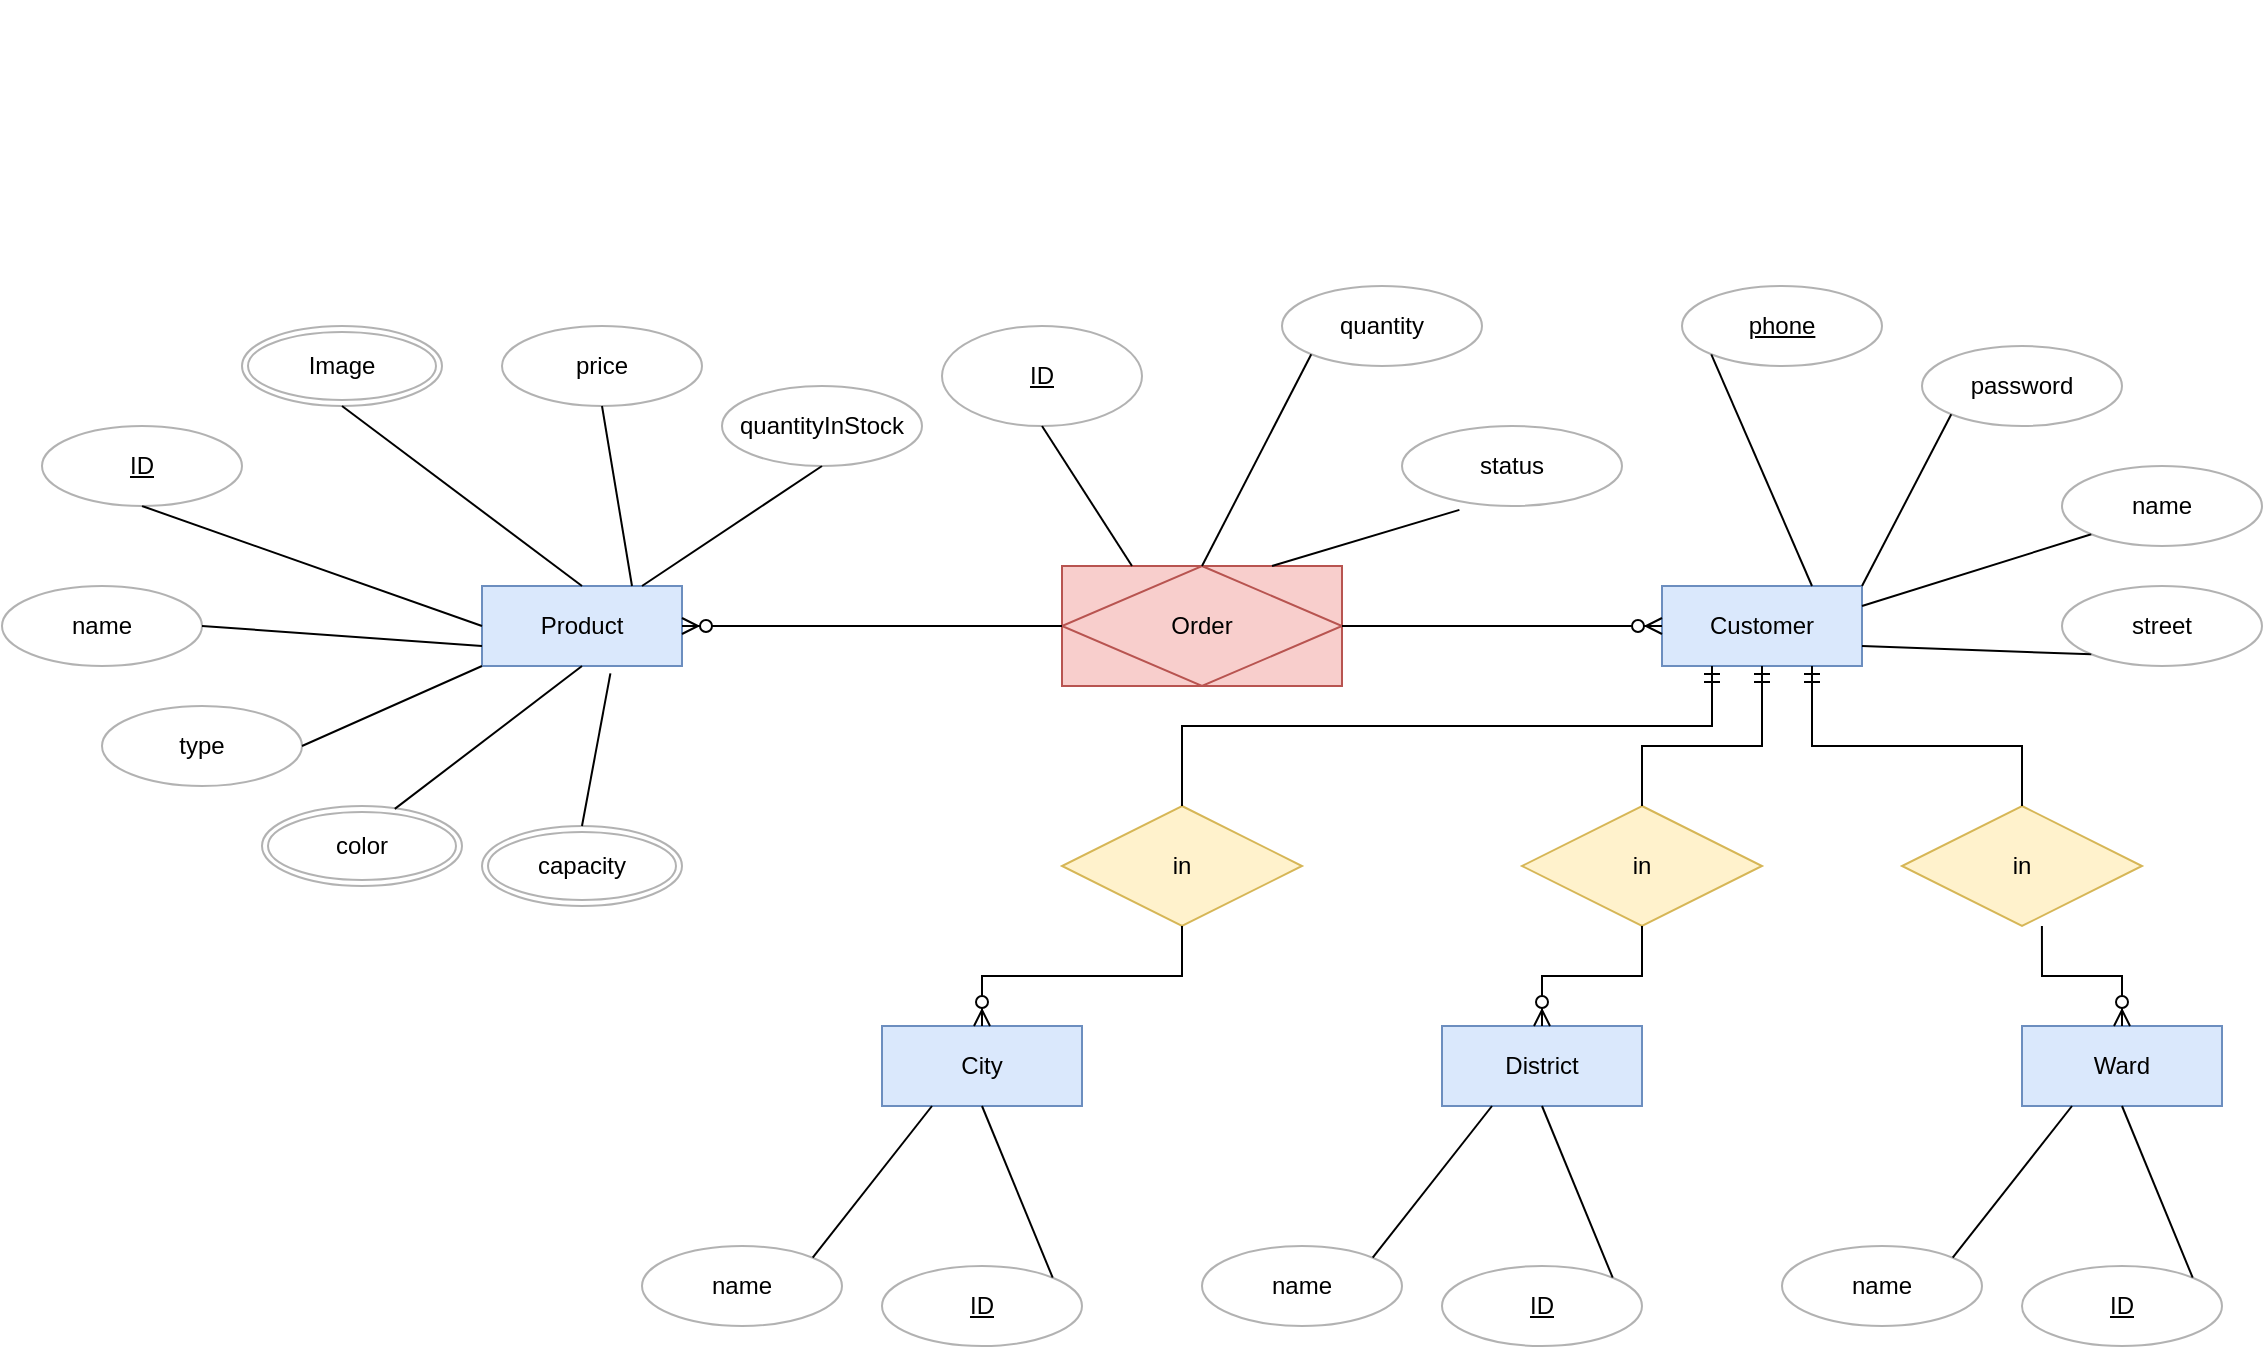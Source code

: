 <mxfile version="15.4.0" type="device"><diagram id="C5RBs43oDa-KdzZeNtuy" name="Page-1"><mxGraphModel dx="1008" dy="482" grid="1" gridSize="10" guides="1" tooltips="1" connect="1" arrows="1" fold="1" page="1" pageScale="1" pageWidth="2339" pageHeight="3300" math="0" shadow="0"><root><mxCell id="WIyWlLk6GJQsqaUBKTNV-0"/><mxCell id="WIyWlLk6GJQsqaUBKTNV-1" parent="WIyWlLk6GJQsqaUBKTNV-0"/><mxCell id="3ixAgH2K0QiZZUKwVxzr-0" value="Product&lt;br&gt;" style="whiteSpace=wrap;html=1;align=center;fillColor=#dae8fc;strokeColor=#6c8ebf;" parent="WIyWlLk6GJQsqaUBKTNV-1" vertex="1"><mxGeometry x="490" y="420" width="100" height="40" as="geometry"/></mxCell><mxCell id="3ixAgH2K0QiZZUKwVxzr-1" value="Customer" style="whiteSpace=wrap;html=1;align=center;fillColor=#dae8fc;strokeColor=#6c8ebf;" parent="WIyWlLk6GJQsqaUBKTNV-1" vertex="1"><mxGeometry x="1080" y="420" width="100" height="40" as="geometry"/></mxCell><mxCell id="3ixAgH2K0QiZZUKwVxzr-2" value="Order" style="shape=associativeEntity;whiteSpace=wrap;html=1;align=center;fillColor=#f8cecc;strokeColor=#b85450;" parent="WIyWlLk6GJQsqaUBKTNV-1" vertex="1"><mxGeometry x="780" y="410" width="140" height="60" as="geometry"/></mxCell><mxCell id="BC1VQ_w1uPxkMKe1WOcr-23" value="" style="edgeStyle=entityRelationEdgeStyle;fontSize=12;html=1;endArrow=ERzeroToMany;endFill=1;rounded=0;exitX=1;exitY=0.5;exitDx=0;exitDy=0;entryX=0;entryY=0.5;entryDx=0;entryDy=0;" parent="WIyWlLk6GJQsqaUBKTNV-1" source="3ixAgH2K0QiZZUKwVxzr-2" target="3ixAgH2K0QiZZUKwVxzr-1" edge="1"><mxGeometry width="100" height="100" relative="1" as="geometry"><mxPoint x="940" y="640" as="sourcePoint"/><mxPoint x="1040" y="540" as="targetPoint"/></mxGeometry></mxCell><mxCell id="BC1VQ_w1uPxkMKe1WOcr-24" value="" style="edgeStyle=entityRelationEdgeStyle;fontSize=12;html=1;endArrow=ERzeroToMany;endFill=1;rounded=0;entryX=1;entryY=0.5;entryDx=0;entryDy=0;exitX=0;exitY=0.5;exitDx=0;exitDy=0;" parent="WIyWlLk6GJQsqaUBKTNV-1" source="3ixAgH2K0QiZZUKwVxzr-2" target="3ixAgH2K0QiZZUKwVxzr-0" edge="1"><mxGeometry width="100" height="100" relative="1" as="geometry"><mxPoint x="660" y="440" as="sourcePoint"/><mxPoint x="1040" y="540" as="targetPoint"/></mxGeometry></mxCell><mxCell id="BC1VQ_w1uPxkMKe1WOcr-25" value="Image" style="ellipse;shape=doubleEllipse;margin=3;whiteSpace=wrap;html=1;align=center;opacity=30;" parent="WIyWlLk6GJQsqaUBKTNV-1" vertex="1"><mxGeometry x="370" y="290" width="100" height="40" as="geometry"/></mxCell><mxCell id="BC1VQ_w1uPxkMKe1WOcr-30" value="" style="endArrow=none;html=1;rounded=0;entryX=0.5;entryY=0;entryDx=0;entryDy=0;exitX=0.5;exitY=1;exitDx=0;exitDy=0;" parent="WIyWlLk6GJQsqaUBKTNV-1" source="BC1VQ_w1uPxkMKe1WOcr-25" target="3ixAgH2K0QiZZUKwVxzr-0" edge="1"><mxGeometry relative="1" as="geometry"><mxPoint x="370" y="390" as="sourcePoint"/><mxPoint x="530" y="390" as="targetPoint"/></mxGeometry></mxCell><mxCell id="BC1VQ_w1uPxkMKe1WOcr-36" value="" style="endArrow=none;html=1;rounded=0;entryX=0;entryY=0.5;entryDx=0;entryDy=0;exitX=0.5;exitY=1;exitDx=0;exitDy=0;" parent="WIyWlLk6GJQsqaUBKTNV-1" source="BC1VQ_w1uPxkMKe1WOcr-37" target="3ixAgH2K0QiZZUKwVxzr-0" edge="1"><mxGeometry relative="1" as="geometry"><mxPoint x="370" y="360" as="sourcePoint"/><mxPoint x="410" y="450.0" as="targetPoint"/></mxGeometry></mxCell><mxCell id="BC1VQ_w1uPxkMKe1WOcr-37" value="ID" style="ellipse;whiteSpace=wrap;html=1;align=center;fontStyle=4;opacity=30;" parent="WIyWlLk6GJQsqaUBKTNV-1" vertex="1"><mxGeometry x="270" y="340" width="100" height="40" as="geometry"/></mxCell><mxCell id="BC1VQ_w1uPxkMKe1WOcr-38" value="" style="endArrow=none;html=1;rounded=0;entryX=0.75;entryY=0;entryDx=0;entryDy=0;exitX=0.5;exitY=1;exitDx=0;exitDy=0;" parent="WIyWlLk6GJQsqaUBKTNV-1" source="BC1VQ_w1uPxkMKe1WOcr-40" target="3ixAgH2K0QiZZUKwVxzr-0" edge="1"><mxGeometry relative="1" as="geometry"><mxPoint x="640" y="280" as="sourcePoint"/><mxPoint x="780" y="360.0" as="targetPoint"/></mxGeometry></mxCell><mxCell id="BC1VQ_w1uPxkMKe1WOcr-40" value="price" style="ellipse;whiteSpace=wrap;html=1;align=center;opacity=30;" parent="WIyWlLk6GJQsqaUBKTNV-1" vertex="1"><mxGeometry x="500" y="290" width="100" height="40" as="geometry"/></mxCell><mxCell id="BC1VQ_w1uPxkMKe1WOcr-41" value="" style="endArrow=none;html=1;rounded=0;entryX=0;entryY=1;entryDx=0;entryDy=0;exitX=1;exitY=0.5;exitDx=0;exitDy=0;" parent="WIyWlLk6GJQsqaUBKTNV-1" source="BC1VQ_w1uPxkMKe1WOcr-43" target="3ixAgH2K0QiZZUKwVxzr-0" edge="1"><mxGeometry relative="1" as="geometry"><mxPoint x="390" y="530" as="sourcePoint"/><mxPoint x="530" y="610.0" as="targetPoint"/></mxGeometry></mxCell><mxCell id="BC1VQ_w1uPxkMKe1WOcr-43" value="type" style="ellipse;whiteSpace=wrap;html=1;align=center;opacity=30;" parent="WIyWlLk6GJQsqaUBKTNV-1" vertex="1"><mxGeometry x="300" y="480" width="100" height="40" as="geometry"/></mxCell><mxCell id="BC1VQ_w1uPxkMKe1WOcr-44" value="" style="endArrow=none;html=1;rounded=0;entryX=0;entryY=0.75;entryDx=0;entryDy=0;exitX=1;exitY=0.5;exitDx=0;exitDy=0;" parent="WIyWlLk6GJQsqaUBKTNV-1" source="BC1VQ_w1uPxkMKe1WOcr-45" target="3ixAgH2K0QiZZUKwVxzr-0" edge="1"><mxGeometry relative="1" as="geometry"><mxPoint x="310" y="450" as="sourcePoint"/><mxPoint x="450" y="530" as="targetPoint"/></mxGeometry></mxCell><mxCell id="BC1VQ_w1uPxkMKe1WOcr-45" value="name" style="ellipse;whiteSpace=wrap;html=1;align=center;opacity=30;" parent="WIyWlLk6GJQsqaUBKTNV-1" vertex="1"><mxGeometry x="250" y="420" width="100" height="40" as="geometry"/></mxCell><mxCell id="BC1VQ_w1uPxkMKe1WOcr-46" value="" style="endArrow=none;html=1;rounded=0;exitX=0.5;exitY=1;exitDx=0;exitDy=0;" parent="WIyWlLk6GJQsqaUBKTNV-1" source="BC1VQ_w1uPxkMKe1WOcr-47" target="3ixAgH2K0QiZZUKwVxzr-0" edge="1"><mxGeometry relative="1" as="geometry"><mxPoint x="410" y="550" as="sourcePoint"/><mxPoint x="550" y="630" as="targetPoint"/></mxGeometry></mxCell><mxCell id="BC1VQ_w1uPxkMKe1WOcr-47" value="quantityInStock&lt;br&gt;" style="ellipse;whiteSpace=wrap;html=1;align=center;opacity=30;" parent="WIyWlLk6GJQsqaUBKTNV-1" vertex="1"><mxGeometry x="610" y="320" width="100" height="40" as="geometry"/></mxCell><mxCell id="BC1VQ_w1uPxkMKe1WOcr-48" value="" style="endArrow=none;html=1;rounded=0;entryX=0.25;entryY=0;entryDx=0;entryDy=0;exitX=0.5;exitY=1;exitDx=0;exitDy=0;" parent="WIyWlLk6GJQsqaUBKTNV-1" source="BC1VQ_w1uPxkMKe1WOcr-49" target="3ixAgH2K0QiZZUKwVxzr-2" edge="1"><mxGeometry relative="1" as="geometry"><mxPoint x="870" y="290" as="sourcePoint"/><mxPoint x="1010" y="370" as="targetPoint"/></mxGeometry></mxCell><mxCell id="BC1VQ_w1uPxkMKe1WOcr-49" value="&lt;u&gt;ID&lt;/u&gt;" style="ellipse;whiteSpace=wrap;html=1;align=center;opacity=30;" parent="WIyWlLk6GJQsqaUBKTNV-1" vertex="1"><mxGeometry x="720" y="290" width="100" height="50" as="geometry"/></mxCell><mxCell id="BC1VQ_w1uPxkMKe1WOcr-51" value="" style="endArrow=none;html=1;rounded=0;entryX=0.5;entryY=0;entryDx=0;entryDy=0;exitX=0;exitY=1;exitDx=0;exitDy=0;" parent="WIyWlLk6GJQsqaUBKTNV-1" source="BC1VQ_w1uPxkMKe1WOcr-52" target="3ixAgH2K0QiZZUKwVxzr-2" edge="1"><mxGeometry relative="1" as="geometry"><mxPoint x="960" y="320" as="sourcePoint"/><mxPoint x="1100" y="400" as="targetPoint"/></mxGeometry></mxCell><mxCell id="BC1VQ_w1uPxkMKe1WOcr-52" value="quantity" style="ellipse;whiteSpace=wrap;html=1;align=center;opacity=30;" parent="WIyWlLk6GJQsqaUBKTNV-1" vertex="1"><mxGeometry x="890" y="270" width="100" height="40" as="geometry"/></mxCell><mxCell id="BC1VQ_w1uPxkMKe1WOcr-53" value="" style="endArrow=none;html=1;rounded=0;entryX=0.75;entryY=0;entryDx=0;entryDy=0;exitX=0.261;exitY=1.048;exitDx=0;exitDy=0;exitPerimeter=0;" parent="WIyWlLk6GJQsqaUBKTNV-1" source="BC1VQ_w1uPxkMKe1WOcr-54" target="3ixAgH2K0QiZZUKwVxzr-2" edge="1"><mxGeometry relative="1" as="geometry"><mxPoint x="1050" y="340" as="sourcePoint"/><mxPoint x="1190" y="420" as="targetPoint"/></mxGeometry></mxCell><mxCell id="BC1VQ_w1uPxkMKe1WOcr-54" value="status" style="ellipse;whiteSpace=wrap;html=1;align=center;opacity=30;" parent="WIyWlLk6GJQsqaUBKTNV-1" vertex="1"><mxGeometry x="950" y="340" width="110" height="40" as="geometry"/></mxCell><mxCell id="BC1VQ_w1uPxkMKe1WOcr-58" value="" style="endArrow=none;html=1;rounded=0;entryX=0.75;entryY=0;entryDx=0;entryDy=0;exitX=0;exitY=1;exitDx=0;exitDy=0;" parent="WIyWlLk6GJQsqaUBKTNV-1" source="BC1VQ_w1uPxkMKe1WOcr-59" target="3ixAgH2K0QiZZUKwVxzr-1" edge="1"><mxGeometry relative="1" as="geometry"><mxPoint x="1344" y="330" as="sourcePoint"/><mxPoint x="1164" y="420" as="targetPoint"/></mxGeometry></mxCell><mxCell id="BC1VQ_w1uPxkMKe1WOcr-59" value="&lt;u&gt;phone&lt;/u&gt;" style="ellipse;whiteSpace=wrap;html=1;align=center;opacity=30;" parent="WIyWlLk6GJQsqaUBKTNV-1" vertex="1"><mxGeometry x="1090" y="270" width="100" height="40" as="geometry"/></mxCell><mxCell id="BC1VQ_w1uPxkMKe1WOcr-60" value="" style="endArrow=none;html=1;rounded=0;entryX=1;entryY=0;entryDx=0;entryDy=0;exitX=0;exitY=1;exitDx=0;exitDy=0;" parent="WIyWlLk6GJQsqaUBKTNV-1" source="BC1VQ_w1uPxkMKe1WOcr-61" target="3ixAgH2K0QiZZUKwVxzr-1" edge="1"><mxGeometry relative="1" as="geometry"><mxPoint x="1370" y="400" as="sourcePoint"/><mxPoint x="1190" y="490" as="targetPoint"/></mxGeometry></mxCell><mxCell id="BC1VQ_w1uPxkMKe1WOcr-61" value="password" style="ellipse;whiteSpace=wrap;html=1;align=center;opacity=30;" parent="WIyWlLk6GJQsqaUBKTNV-1" vertex="1"><mxGeometry x="1210" y="300" width="100" height="40" as="geometry"/></mxCell><mxCell id="BC1VQ_w1uPxkMKe1WOcr-62" value="" style="endArrow=none;html=1;rounded=0;entryX=1;entryY=0.25;entryDx=0;entryDy=0;exitX=0;exitY=1;exitDx=0;exitDy=0;" parent="WIyWlLk6GJQsqaUBKTNV-1" source="BC1VQ_w1uPxkMKe1WOcr-63" target="3ixAgH2K0QiZZUKwVxzr-1" edge="1"><mxGeometry relative="1" as="geometry"><mxPoint x="1370" y="490" as="sourcePoint"/><mxPoint x="1190" y="580" as="targetPoint"/></mxGeometry></mxCell><mxCell id="BC1VQ_w1uPxkMKe1WOcr-63" value="name" style="ellipse;whiteSpace=wrap;html=1;align=center;opacity=30;" parent="WIyWlLk6GJQsqaUBKTNV-1" vertex="1"><mxGeometry x="1280" y="360" width="100" height="40" as="geometry"/></mxCell><mxCell id="BC1VQ_w1uPxkMKe1WOcr-64" value="" style="endArrow=none;html=1;rounded=0;entryX=1;entryY=0.75;entryDx=0;entryDy=0;exitX=0;exitY=1;exitDx=0;exitDy=0;" parent="WIyWlLk6GJQsqaUBKTNV-1" source="BC1VQ_w1uPxkMKe1WOcr-65" target="3ixAgH2K0QiZZUKwVxzr-1" edge="1"><mxGeometry relative="1" as="geometry"><mxPoint x="1370" y="550" as="sourcePoint"/><mxPoint x="1190" y="640" as="targetPoint"/></mxGeometry></mxCell><mxCell id="BC1VQ_w1uPxkMKe1WOcr-65" value="street" style="ellipse;whiteSpace=wrap;html=1;align=center;opacity=30;" parent="WIyWlLk6GJQsqaUBKTNV-1" vertex="1"><mxGeometry x="1280" y="420" width="100" height="40" as="geometry"/></mxCell><mxCell id="BC1VQ_w1uPxkMKe1WOcr-68" value="City&lt;br&gt;" style="whiteSpace=wrap;html=1;align=center;fillColor=#dae8fc;strokeColor=#6c8ebf;" parent="WIyWlLk6GJQsqaUBKTNV-1" vertex="1"><mxGeometry x="690" y="640" width="100" height="40" as="geometry"/></mxCell><mxCell id="BC1VQ_w1uPxkMKe1WOcr-69" value="" style="endArrow=none;html=1;rounded=0;entryX=0.25;entryY=1;entryDx=0;entryDy=0;exitX=1;exitY=0;exitDx=0;exitDy=0;" parent="WIyWlLk6GJQsqaUBKTNV-1" source="BC1VQ_w1uPxkMKe1WOcr-70" target="BC1VQ_w1uPxkMKe1WOcr-68" edge="1"><mxGeometry relative="1" as="geometry"><mxPoint x="730" y="870" as="sourcePoint"/><mxPoint x="550" y="960" as="targetPoint"/></mxGeometry></mxCell><mxCell id="BC1VQ_w1uPxkMKe1WOcr-70" value="name" style="ellipse;whiteSpace=wrap;html=1;align=center;opacity=30;" parent="WIyWlLk6GJQsqaUBKTNV-1" vertex="1"><mxGeometry x="570" y="750" width="100" height="40" as="geometry"/></mxCell><mxCell id="BC1VQ_w1uPxkMKe1WOcr-75" value="" style="endArrow=none;html=1;rounded=0;entryX=0.5;entryY=1;entryDx=0;entryDy=0;exitX=1;exitY=0;exitDx=0;exitDy=0;" parent="WIyWlLk6GJQsqaUBKTNV-1" source="BC1VQ_w1uPxkMKe1WOcr-76" target="BC1VQ_w1uPxkMKe1WOcr-68" edge="1"><mxGeometry relative="1" as="geometry"><mxPoint x="760" y="900" as="sourcePoint"/><mxPoint x="745" y="710" as="targetPoint"/></mxGeometry></mxCell><mxCell id="BC1VQ_w1uPxkMKe1WOcr-76" value="&lt;u&gt;ID&lt;/u&gt;" style="ellipse;whiteSpace=wrap;html=1;align=center;opacity=30;" parent="WIyWlLk6GJQsqaUBKTNV-1" vertex="1"><mxGeometry x="690" y="760" width="100" height="40" as="geometry"/></mxCell><mxCell id="BC1VQ_w1uPxkMKe1WOcr-77" value="District" style="whiteSpace=wrap;html=1;align=center;fillColor=#dae8fc;strokeColor=#6c8ebf;" parent="WIyWlLk6GJQsqaUBKTNV-1" vertex="1"><mxGeometry x="970" y="640" width="100" height="40" as="geometry"/></mxCell><mxCell id="BC1VQ_w1uPxkMKe1WOcr-78" value="" style="endArrow=none;html=1;rounded=0;entryX=0.25;entryY=1;entryDx=0;entryDy=0;exitX=1;exitY=0;exitDx=0;exitDy=0;" parent="WIyWlLk6GJQsqaUBKTNV-1" source="BC1VQ_w1uPxkMKe1WOcr-79" target="BC1VQ_w1uPxkMKe1WOcr-77" edge="1"><mxGeometry relative="1" as="geometry"><mxPoint x="1010" y="870" as="sourcePoint"/><mxPoint x="830" y="960" as="targetPoint"/></mxGeometry></mxCell><mxCell id="BC1VQ_w1uPxkMKe1WOcr-79" value="name" style="ellipse;whiteSpace=wrap;html=1;align=center;opacity=30;" parent="WIyWlLk6GJQsqaUBKTNV-1" vertex="1"><mxGeometry x="850" y="750" width="100" height="40" as="geometry"/></mxCell><mxCell id="BC1VQ_w1uPxkMKe1WOcr-80" value="" style="endArrow=none;html=1;rounded=0;entryX=0.5;entryY=1;entryDx=0;entryDy=0;exitX=1;exitY=0;exitDx=0;exitDy=0;" parent="WIyWlLk6GJQsqaUBKTNV-1" source="BC1VQ_w1uPxkMKe1WOcr-81" target="BC1VQ_w1uPxkMKe1WOcr-77" edge="1"><mxGeometry relative="1" as="geometry"><mxPoint x="1040" y="900" as="sourcePoint"/><mxPoint x="1025" y="710" as="targetPoint"/></mxGeometry></mxCell><mxCell id="BC1VQ_w1uPxkMKe1WOcr-81" value="&lt;u&gt;ID&lt;/u&gt;" style="ellipse;whiteSpace=wrap;html=1;align=center;opacity=30;" parent="WIyWlLk6GJQsqaUBKTNV-1" vertex="1"><mxGeometry x="970" y="760" width="100" height="40" as="geometry"/></mxCell><mxCell id="BC1VQ_w1uPxkMKe1WOcr-82" value="Ward" style="whiteSpace=wrap;html=1;align=center;fillColor=#dae8fc;strokeColor=#6c8ebf;" parent="WIyWlLk6GJQsqaUBKTNV-1" vertex="1"><mxGeometry x="1260" y="640" width="100" height="40" as="geometry"/></mxCell><mxCell id="BC1VQ_w1uPxkMKe1WOcr-83" value="" style="endArrow=none;html=1;rounded=0;entryX=0.25;entryY=1;entryDx=0;entryDy=0;exitX=1;exitY=0;exitDx=0;exitDy=0;" parent="WIyWlLk6GJQsqaUBKTNV-1" source="BC1VQ_w1uPxkMKe1WOcr-84" target="BC1VQ_w1uPxkMKe1WOcr-82" edge="1"><mxGeometry relative="1" as="geometry"><mxPoint x="1300" y="870" as="sourcePoint"/><mxPoint x="1120" y="960" as="targetPoint"/></mxGeometry></mxCell><mxCell id="BC1VQ_w1uPxkMKe1WOcr-84" value="name" style="ellipse;whiteSpace=wrap;html=1;align=center;opacity=30;" parent="WIyWlLk6GJQsqaUBKTNV-1" vertex="1"><mxGeometry x="1140" y="750" width="100" height="40" as="geometry"/></mxCell><mxCell id="BC1VQ_w1uPxkMKe1WOcr-85" value="" style="endArrow=none;html=1;rounded=0;entryX=0.5;entryY=1;entryDx=0;entryDy=0;exitX=1;exitY=0;exitDx=0;exitDy=0;" parent="WIyWlLk6GJQsqaUBKTNV-1" source="BC1VQ_w1uPxkMKe1WOcr-86" target="BC1VQ_w1uPxkMKe1WOcr-82" edge="1"><mxGeometry relative="1" as="geometry"><mxPoint x="1330" y="900" as="sourcePoint"/><mxPoint x="1315" y="710" as="targetPoint"/></mxGeometry></mxCell><mxCell id="BC1VQ_w1uPxkMKe1WOcr-86" value="&lt;u&gt;ID&lt;/u&gt;" style="ellipse;whiteSpace=wrap;html=1;align=center;opacity=30;" parent="WIyWlLk6GJQsqaUBKTNV-1" vertex="1"><mxGeometry x="1260" y="760" width="100" height="40" as="geometry"/></mxCell><mxCell id="BC1VQ_w1uPxkMKe1WOcr-87" value="in" style="shape=rhombus;perimeter=rhombusPerimeter;whiteSpace=wrap;html=1;align=center;fillColor=#fff2cc;strokeColor=#d6b656;" parent="WIyWlLk6GJQsqaUBKTNV-1" vertex="1"><mxGeometry x="780" y="530" width="120" height="60" as="geometry"/></mxCell><mxCell id="BC1VQ_w1uPxkMKe1WOcr-89" value="in" style="shape=rhombus;perimeter=rhombusPerimeter;whiteSpace=wrap;html=1;align=center;fillColor=#fff2cc;strokeColor=#d6b656;" parent="WIyWlLk6GJQsqaUBKTNV-1" vertex="1"><mxGeometry x="1010" y="530" width="120" height="60" as="geometry"/></mxCell><mxCell id="BC1VQ_w1uPxkMKe1WOcr-90" value="in" style="shape=rhombus;perimeter=rhombusPerimeter;whiteSpace=wrap;html=1;align=center;fillColor=#fff2cc;strokeColor=#d6b656;" parent="WIyWlLk6GJQsqaUBKTNV-1" vertex="1"><mxGeometry x="1200" y="530" width="120" height="60" as="geometry"/></mxCell><mxCell id="BC1VQ_w1uPxkMKe1WOcr-94" value="" style="fontSize=12;html=1;endArrow=ERmandOne;rounded=0;entryX=0.25;entryY=1;entryDx=0;entryDy=0;exitX=0.5;exitY=0;exitDx=0;exitDy=0;edgeStyle=elbowEdgeStyle;elbow=vertical;" parent="WIyWlLk6GJQsqaUBKTNV-1" source="BC1VQ_w1uPxkMKe1WOcr-87" target="3ixAgH2K0QiZZUKwVxzr-1" edge="1"><mxGeometry width="100" height="100" relative="1" as="geometry"><mxPoint x="930" y="590" as="sourcePoint"/><mxPoint x="1030" y="490" as="targetPoint"/><Array as="points"><mxPoint x="1010" y="490"/><mxPoint x="1060" y="500"/></Array></mxGeometry></mxCell><mxCell id="BC1VQ_w1uPxkMKe1WOcr-95" value="" style="edgeStyle=orthogonalEdgeStyle;fontSize=12;html=1;endArrow=ERzeroToMany;endFill=1;rounded=0;elbow=vertical;entryX=0.5;entryY=0;entryDx=0;entryDy=0;exitX=0.5;exitY=1;exitDx=0;exitDy=0;" parent="WIyWlLk6GJQsqaUBKTNV-1" source="BC1VQ_w1uPxkMKe1WOcr-87" target="BC1VQ_w1uPxkMKe1WOcr-68" edge="1"><mxGeometry width="100" height="100" relative="1" as="geometry"><mxPoint x="650" y="630" as="sourcePoint"/><mxPoint x="750" y="530" as="targetPoint"/></mxGeometry></mxCell><mxCell id="BC1VQ_w1uPxkMKe1WOcr-96" value="" style="edgeStyle=orthogonalEdgeStyle;fontSize=12;html=1;endArrow=ERzeroToMany;endFill=1;rounded=0;elbow=vertical;entryX=0.5;entryY=0;entryDx=0;entryDy=0;exitX=0.5;exitY=1;exitDx=0;exitDy=0;" parent="WIyWlLk6GJQsqaUBKTNV-1" source="BC1VQ_w1uPxkMKe1WOcr-89" target="BC1VQ_w1uPxkMKe1WOcr-77" edge="1"><mxGeometry width="100" height="100" relative="1" as="geometry"><mxPoint x="1070" y="610" as="sourcePoint"/><mxPoint x="1020" y="630" as="targetPoint"/></mxGeometry></mxCell><mxCell id="BC1VQ_w1uPxkMKe1WOcr-97" value="" style="edgeStyle=orthogonalEdgeStyle;fontSize=12;html=1;endArrow=ERzeroToMany;endFill=1;rounded=0;elbow=vertical;entryX=0.5;entryY=0;entryDx=0;entryDy=0;exitX=0.583;exitY=1;exitDx=0;exitDy=0;entryPerimeter=0;exitPerimeter=0;" parent="WIyWlLk6GJQsqaUBKTNV-1" source="BC1VQ_w1uPxkMKe1WOcr-90" target="BC1VQ_w1uPxkMKe1WOcr-82" edge="1"><mxGeometry width="100" height="100" relative="1" as="geometry"><mxPoint x="1420" y="600" as="sourcePoint"/><mxPoint x="1320" y="650" as="targetPoint"/></mxGeometry></mxCell><mxCell id="BC1VQ_w1uPxkMKe1WOcr-98" value="" style="fontSize=12;html=1;endArrow=ERmandOne;rounded=0;entryX=0.5;entryY=1;entryDx=0;entryDy=0;exitX=0.5;exitY=0;exitDx=0;exitDy=0;edgeStyle=elbowEdgeStyle;elbow=vertical;" parent="WIyWlLk6GJQsqaUBKTNV-1" source="BC1VQ_w1uPxkMKe1WOcr-89" target="3ixAgH2K0QiZZUKwVxzr-1" edge="1"><mxGeometry width="100" height="100" relative="1" as="geometry"><mxPoint x="875" y="530" as="sourcePoint"/><mxPoint x="1140" y="460" as="targetPoint"/><Array as="points"><mxPoint x="1095" y="500"/></Array></mxGeometry></mxCell><mxCell id="BC1VQ_w1uPxkMKe1WOcr-99" value="" style="fontSize=12;html=1;endArrow=ERmandOne;rounded=0;entryX=0.75;entryY=1;entryDx=0;entryDy=0;exitX=0.5;exitY=0;exitDx=0;exitDy=0;edgeStyle=elbowEdgeStyle;elbow=vertical;" parent="WIyWlLk6GJQsqaUBKTNV-1" source="BC1VQ_w1uPxkMKe1WOcr-90" target="3ixAgH2K0QiZZUKwVxzr-1" edge="1"><mxGeometry width="100" height="100" relative="1" as="geometry"><mxPoint x="1177.5" y="535" as="sourcePoint"/><mxPoint x="1442.5" y="465" as="targetPoint"/><Array as="points"><mxPoint x="1220" y="500"/></Array></mxGeometry></mxCell><mxCell id="BC1VQ_w1uPxkMKe1WOcr-109" value="color" style="ellipse;shape=doubleEllipse;margin=3;whiteSpace=wrap;html=1;align=center;opacity=30;" parent="WIyWlLk6GJQsqaUBKTNV-1" vertex="1"><mxGeometry x="380" y="530" width="100" height="40" as="geometry"/></mxCell><mxCell id="BC1VQ_w1uPxkMKe1WOcr-110" value="" style="endArrow=none;html=1;rounded=0;elbow=vertical;exitX=0.664;exitY=0.036;exitDx=0;exitDy=0;exitPerimeter=0;entryX=0.5;entryY=1;entryDx=0;entryDy=0;" parent="WIyWlLk6GJQsqaUBKTNV-1" source="BC1VQ_w1uPxkMKe1WOcr-109" target="3ixAgH2K0QiZZUKwVxzr-0" edge="1"><mxGeometry relative="1" as="geometry"><mxPoint x="750" y="520" as="sourcePoint"/><mxPoint x="910" y="520" as="targetPoint"/></mxGeometry></mxCell><mxCell id="BC1VQ_w1uPxkMKe1WOcr-111" value="capacity" style="ellipse;shape=doubleEllipse;margin=3;whiteSpace=wrap;html=1;align=center;opacity=30;" parent="WIyWlLk6GJQsqaUBKTNV-1" vertex="1"><mxGeometry x="490" y="540" width="100" height="40" as="geometry"/></mxCell><mxCell id="BC1VQ_w1uPxkMKe1WOcr-112" value="" style="endArrow=none;html=1;rounded=0;elbow=vertical;exitX=0.5;exitY=0;exitDx=0;exitDy=0;entryX=0.642;entryY=1.092;entryDx=0;entryDy=0;entryPerimeter=0;" parent="WIyWlLk6GJQsqaUBKTNV-1" source="BC1VQ_w1uPxkMKe1WOcr-111" target="3ixAgH2K0QiZZUKwVxzr-0" edge="1"><mxGeometry relative="1" as="geometry"><mxPoint x="750" y="520" as="sourcePoint"/><mxPoint x="910" y="520" as="targetPoint"/></mxGeometry></mxCell><mxCell id="BC1VQ_w1uPxkMKe1WOcr-113" style="edgeStyle=none;rounded=0;orthogonalLoop=1;jettySize=auto;html=1;exitX=0;exitY=1;exitDx=0;exitDy=0;" parent="WIyWlLk6GJQsqaUBKTNV-1" edge="1"><mxGeometry relative="1" as="geometry"><mxPoint x="820" y="135" as="sourcePoint"/><mxPoint x="820" y="135" as="targetPoint"/></mxGeometry></mxCell></root></mxGraphModel></diagram></mxfile>